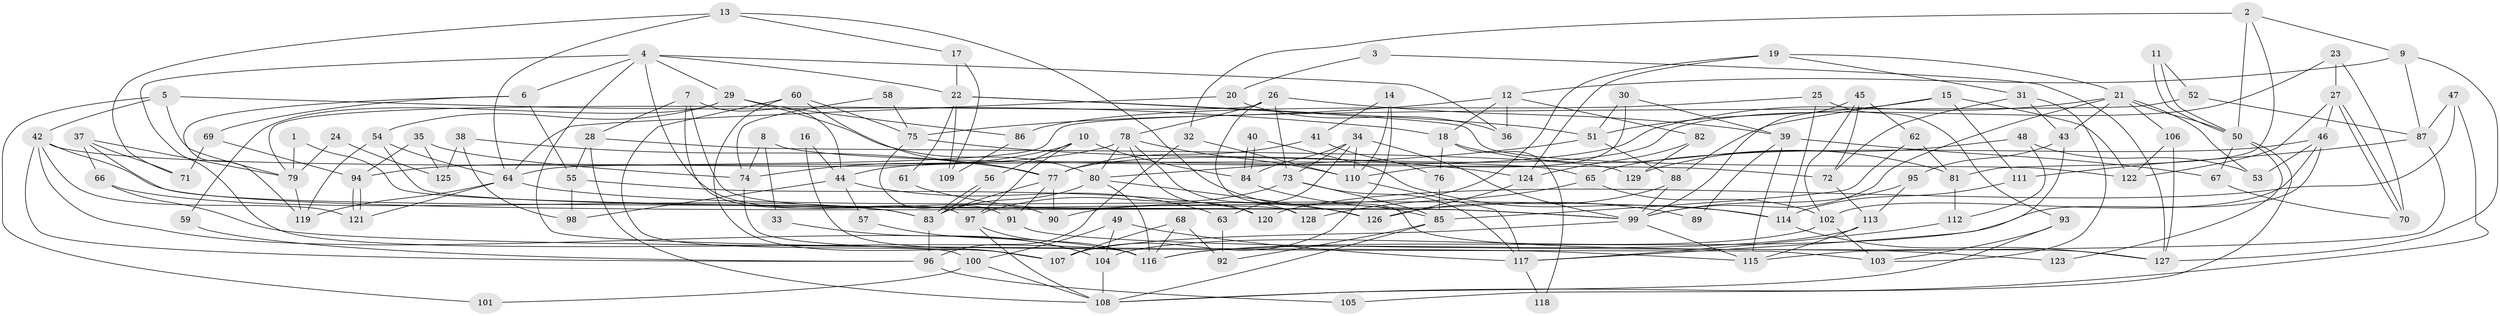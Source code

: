 // coarse degree distribution, {2: 0.12643678160919541, 6: 0.13793103448275862, 8: 0.10344827586206896, 4: 0.20689655172413793, 5: 0.12643678160919541, 7: 0.06896551724137931, 3: 0.1839080459770115, 9: 0.022988505747126436, 11: 0.011494252873563218, 14: 0.011494252873563218}
// Generated by graph-tools (version 1.1) at 2025/41/03/06/25 10:41:54]
// undirected, 129 vertices, 258 edges
graph export_dot {
graph [start="1"]
  node [color=gray90,style=filled];
  1;
  2;
  3;
  4;
  5;
  6;
  7;
  8;
  9;
  10;
  11;
  12;
  13;
  14;
  15;
  16;
  17;
  18;
  19;
  20;
  21;
  22;
  23;
  24;
  25;
  26;
  27;
  28;
  29;
  30;
  31;
  32;
  33;
  34;
  35;
  36;
  37;
  38;
  39;
  40;
  41;
  42;
  43;
  44;
  45;
  46;
  47;
  48;
  49;
  50;
  51;
  52;
  53;
  54;
  55;
  56;
  57;
  58;
  59;
  60;
  61;
  62;
  63;
  64;
  65;
  66;
  67;
  68;
  69;
  70;
  71;
  72;
  73;
  74;
  75;
  76;
  77;
  78;
  79;
  80;
  81;
  82;
  83;
  84;
  85;
  86;
  87;
  88;
  89;
  90;
  91;
  92;
  93;
  94;
  95;
  96;
  97;
  98;
  99;
  100;
  101;
  102;
  103;
  104;
  105;
  106;
  107;
  108;
  109;
  110;
  111;
  112;
  113;
  114;
  115;
  116;
  117;
  118;
  119;
  120;
  121;
  122;
  123;
  124;
  125;
  126;
  127;
  128;
  129;
  1 -- 79;
  1 -- 99;
  2 -- 9;
  2 -- 50;
  2 -- 32;
  2 -- 81;
  3 -- 127;
  3 -- 20;
  4 -- 29;
  4 -- 116;
  4 -- 6;
  4 -- 22;
  4 -- 36;
  4 -- 90;
  4 -- 103;
  5 -- 42;
  5 -- 79;
  5 -- 18;
  5 -- 101;
  6 -- 119;
  6 -- 55;
  6 -- 69;
  7 -- 128;
  7 -- 28;
  7 -- 44;
  7 -- 97;
  8 -- 72;
  8 -- 74;
  8 -- 33;
  9 -- 127;
  9 -- 87;
  9 -- 12;
  10 -- 84;
  10 -- 97;
  10 -- 56;
  10 -- 74;
  11 -- 50;
  11 -- 50;
  11 -- 52;
  12 -- 18;
  12 -- 36;
  12 -- 75;
  12 -- 82;
  13 -- 71;
  13 -- 64;
  13 -- 17;
  13 -- 85;
  14 -- 110;
  14 -- 107;
  14 -- 41;
  15 -- 51;
  15 -- 88;
  15 -- 111;
  15 -- 122;
  16 -- 44;
  16 -- 107;
  17 -- 22;
  17 -- 109;
  18 -- 76;
  18 -- 81;
  18 -- 118;
  19 -- 124;
  19 -- 21;
  19 -- 31;
  19 -- 90;
  20 -- 36;
  20 -- 64;
  21 -- 44;
  21 -- 43;
  21 -- 50;
  21 -- 53;
  21 -- 99;
  21 -- 106;
  22 -- 109;
  22 -- 51;
  22 -- 61;
  22 -- 122;
  23 -- 27;
  23 -- 70;
  23 -- 77;
  24 -- 79;
  24 -- 125;
  25 -- 93;
  25 -- 114;
  25 -- 86;
  26 -- 78;
  26 -- 73;
  26 -- 39;
  26 -- 79;
  26 -- 127;
  27 -- 122;
  27 -- 70;
  27 -- 70;
  27 -- 46;
  28 -- 108;
  28 -- 55;
  28 -- 129;
  29 -- 54;
  29 -- 80;
  29 -- 59;
  29 -- 86;
  30 -- 51;
  30 -- 110;
  30 -- 39;
  31 -- 103;
  31 -- 43;
  31 -- 72;
  32 -- 96;
  32 -- 110;
  33 -- 104;
  34 -- 110;
  34 -- 99;
  34 -- 63;
  34 -- 73;
  34 -- 84;
  35 -- 94;
  35 -- 74;
  35 -- 125;
  37 -- 66;
  37 -- 83;
  37 -- 71;
  37 -- 79;
  38 -- 98;
  38 -- 77;
  38 -- 125;
  39 -- 67;
  39 -- 89;
  39 -- 115;
  40 -- 114;
  40 -- 84;
  40 -- 84;
  41 -- 77;
  41 -- 76;
  42 -- 116;
  42 -- 99;
  42 -- 65;
  42 -- 96;
  42 -- 121;
  43 -- 95;
  43 -- 117;
  44 -- 63;
  44 -- 57;
  44 -- 98;
  45 -- 62;
  45 -- 72;
  45 -- 99;
  45 -- 102;
  46 -- 102;
  46 -- 53;
  46 -- 65;
  46 -- 116;
  47 -- 108;
  47 -- 87;
  47 -- 120;
  48 -- 53;
  48 -- 112;
  48 -- 129;
  49 -- 104;
  49 -- 117;
  49 -- 100;
  50 -- 67;
  50 -- 105;
  50 -- 123;
  51 -- 80;
  51 -- 88;
  52 -- 87;
  52 -- 64;
  54 -- 99;
  54 -- 119;
  54 -- 64;
  55 -- 120;
  55 -- 98;
  56 -- 83;
  56 -- 83;
  57 -- 104;
  58 -- 75;
  58 -- 74;
  59 -- 96;
  60 -- 100;
  60 -- 77;
  60 -- 75;
  60 -- 107;
  61 -- 126;
  62 -- 81;
  62 -- 85;
  63 -- 92;
  64 -- 121;
  64 -- 114;
  64 -- 119;
  65 -- 102;
  65 -- 128;
  66 -- 115;
  66 -- 83;
  67 -- 70;
  68 -- 107;
  68 -- 116;
  68 -- 92;
  69 -- 94;
  69 -- 71;
  72 -- 113;
  73 -- 97;
  73 -- 85;
  73 -- 117;
  74 -- 107;
  75 -- 91;
  75 -- 124;
  76 -- 85;
  77 -- 90;
  77 -- 83;
  77 -- 91;
  78 -- 80;
  78 -- 110;
  78 -- 94;
  78 -- 120;
  78 -- 128;
  79 -- 119;
  80 -- 126;
  80 -- 83;
  80 -- 116;
  81 -- 112;
  82 -- 129;
  82 -- 124;
  83 -- 96;
  84 -- 89;
  85 -- 92;
  85 -- 108;
  86 -- 109;
  87 -- 111;
  87 -- 115;
  88 -- 99;
  88 -- 126;
  91 -- 123;
  93 -- 103;
  93 -- 108;
  94 -- 121;
  94 -- 121;
  95 -- 99;
  95 -- 113;
  96 -- 105;
  97 -- 116;
  97 -- 108;
  99 -- 107;
  99 -- 115;
  100 -- 108;
  100 -- 101;
  102 -- 103;
  102 -- 104;
  104 -- 108;
  106 -- 122;
  106 -- 127;
  110 -- 117;
  111 -- 114;
  112 -- 117;
  113 -- 116;
  113 -- 115;
  114 -- 127;
  117 -- 118;
  124 -- 126;
}
